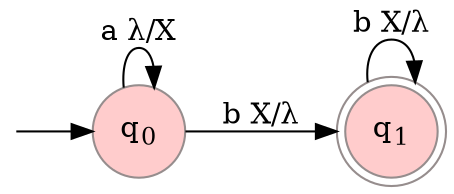 digraph pda_01 {

	dpi = 480;
	rankdir=LR;

	"startRes" [shape=point, style="invis"];
	node [shape = doublecircle, color="#968D8D", fontcolor=black, fillcolor="#FFCCCC", style="filled"];
	"q1";

	node [shape = circle];

	"q0" [label=<q<sub>0</sub>>, pos="2,3!"];
	"q1" [label=<q<sub>1</sub>>, pos="5,3!"];

	"startRes" -> "q0";

	"q0" -> "q0" [label="a λ/X"];
	"q0" -> "q1" [label="b X/λ"];
	"q1" -> "q1" [label="b X/λ"];


}

